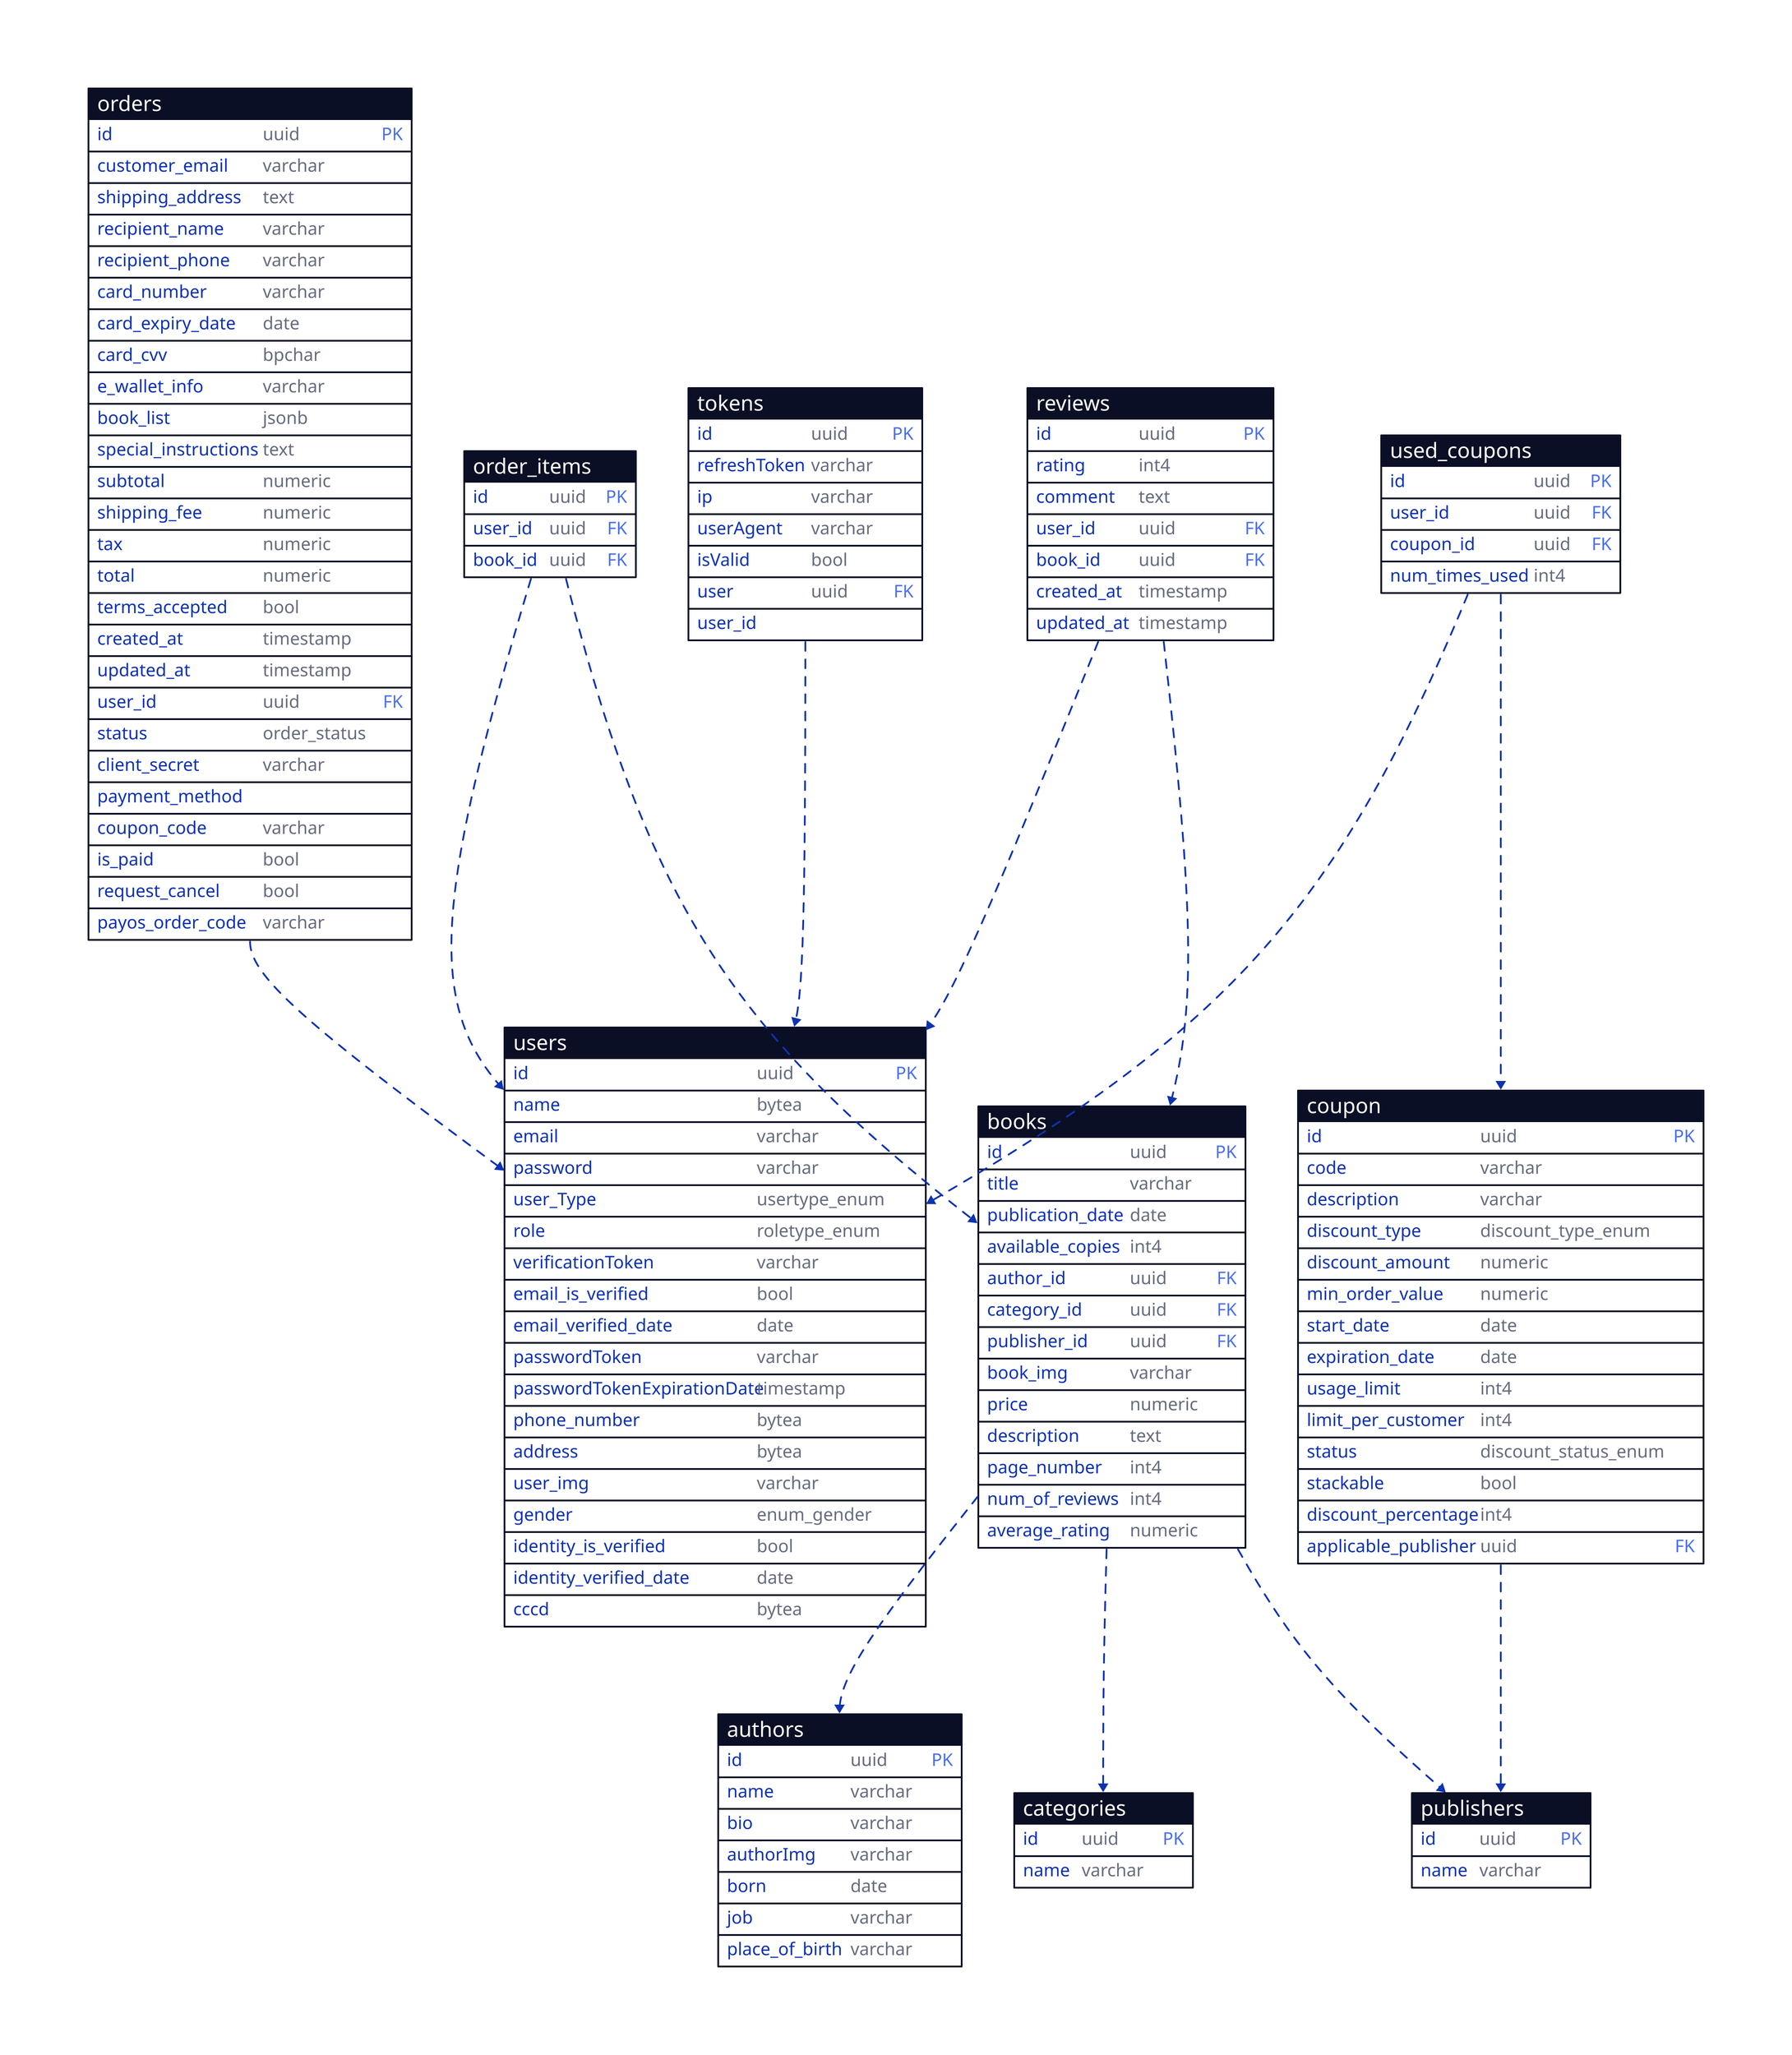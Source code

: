 books: {
    shape: sql_table
    id: uuid {constraint: primary_key}
    title: varchar
    publication_date: date
    available_copies: int4
    author_id: uuid {constraint: foreign_key}
    category_id: uuid {constraint: foreign_key}
    publisher_id: uuid {constraint: foreign_key}
    book_img: varchar
    price: numeric
    description: text
    page_number: int4
    num_of_reviews: int4
    average_rating: numeric
}
authors: {
    shape: sql_table
    id: uuid {constraint: primary_key}
    name: varchar
    bio: varchar
    authorImg: varchar
    born: date
    job: varchar
    place_of_birth: varchar
}
books.author_id -> authors.id: {
    style.animated: true
}
categories: {
    shape: sql_table
    id: uuid {constraint: primary_key}
    name: varchar
}
books.category_id -> categories.id: {
    style.animated: true
}
orders: {
    shape: sql_table
    id: uuid {constraint: primary_key}
    customer_email: varchar
    shipping_address: text
    recipient_name: varchar
    recipient_phone: varchar
    card_number: varchar
    card_expiry_date: date
    card_cvv: bpchar
    e_wallet_info: varchar
    book_list: jsonb
    special_instructions: text
    subtotal: numeric
    shipping_fee: numeric
    tax: numeric
    total: numeric
    terms_accepted: bool
    created_at: timestamp
    updated_at: timestamp
    user_id: uuid {constraint: foreign_key}
    status: order_status
    client_secret: varchar
    payment_method: payment_method
    coupon_code: varchar
    is_paid: bool
    request_cancel: bool
    payos_order_code: varchar
}
users: {
    shape: sql_table
    id: uuid {constraint: primary_key}
    name: bytea
    email: varchar
    password: varchar
    user_Type: usertype_enum
    role: roletype_enum
    verificationToken: varchar
    email_is_verified: bool
    email_verified_date: date
    passwordToken: varchar
    passwordTokenExpirationDate: timestamp
    phone_number: bytea
    address: bytea
    user_img: varchar
    gender: enum_gender
    identity_is_verified: bool
    identity_verified_date: date
    cccd: bytea
}
orders.user_id -> users.id: {
    style.animated: true
}
publishers: {
    shape: sql_table
    id: uuid {constraint: primary_key}
    name: varchar
}
books.publisher_id -> publishers.id: {
    style.animated: true
}
tokens: {
    shape: sql_table
    id: uuid {constraint: primary_key}
    refreshToken: varchar
    ip: varchar
    userAgent: varchar
    isValid: bool
    user: uuid {constraint: foreign_key}
}
tokens.user_id -> users.id: {
    style.animated: true
}
coupon: {
    shape: sql_table
    id: uuid {constraint: primary_key}
    code: varchar
    description: varchar
    discount_type: discount_type_enum
    discount_amount: numeric
    min_order_value: numeric
    start_date: date
    expiration_date: date
    usage_limit: int4
    limit_per_customer: int4
    status: discount_status_enum
    stackable: bool
    discount_percentage: int4
    applicable_publisher: uuid {constraint: foreign_key}
}
coupon.applicable_publisher -> publishers.id: {
    style.animated: true
}
order_items: {
    shape: sql_table
    id: uuid {constraint: primary_key}
    user_id: uuid {constraint: foreign_key}
    book_id: uuid {constraint: foreign_key}
}
order_items.user_id -> users.id: {
    style.animated: true
}
order_items.book_id -> books.id: {
    style.animated: true
}
reviews: {
    shape: sql_table
    id: uuid {constraint: primary_key}
    rating: int4
    comment: text
    user_id: uuid {constraint: foreign_key}
    book_id: uuid {constraint: foreign_key}
    created_at: timestamp
    updated_at: timestamp
}
reviews.user_id -> users.id: {
    style.animated: true
}
reviews.book_id -> books.id: {
    style.animated: true
}
used_coupons: {
    shape: sql_table
    id: uuid {constraint: primary_key}
    user_id: uuid {constraint: foreign_key}
    coupon_id: uuid {constraint: foreign_key}
    num_times_used: int4
}
used_coupons.user_id -> users.id: {
    style.animated: true
}
used_coupons.coupon_id -> coupon.id: {
    style.animated: true
}